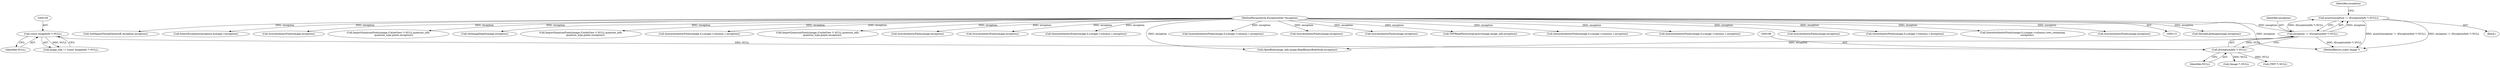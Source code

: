 digraph "0_ImageMagick_f8877abac8e568b2f339cca70c2c3c1b6eaec288@API" {
"1000182" [label="(Call,assert(exception != (ExceptionInfo *) NULL))"];
"1000183" [label="(Call,exception != (ExceptionInfo *) NULL)"];
"1000117" [label="(MethodParameterIn,ExceptionInfo *exception)"];
"1000185" [label="(Call,(ExceptionInfo *) NULL)"];
"1000158" [label="(Call,(const ImageInfo *) NULL)"];
"1003406" [label="(MethodReturn,static Image *)"];
"1003265" [label="(Call,DecodeLabImage(image,exception))"];
"1000182" [label="(Call,assert(exception != (ExceptionInfo *) NULL))"];
"1000158" [label="(Call,(const ImageInfo *) NULL)"];
"1000220" [label="(Call,SetMagickThreadValue(tiff_exception,exception))"];
"1001546" [label="(Call,InheritException(exception,&image->exception))"];
"1002990" [label="(Call,SyncAuthenticPixels(image,exception))"];
"1002244" [label="(Call,ImportQuantumPixels(image,(CacheView *) NULL,quantum_info,\n              quantum_type,pixels,exception))"];
"1000184" [label="(Identifier,exception)"];
"1001494" [label="(Call,GetImageDepth(image,exception))"];
"1002066" [label="(Call,ImportQuantumPixels(image,(CacheView *) NULL,quantum_info,\n            quantum_type,pixels,exception))"];
"1003218" [label="(Call,SyncAuthenticPixels(image,exception))"];
"1000187" [label="(Identifier,NULL)"];
"1000215" [label="(Call,(Image *) NULL)"];
"1000118" [label="(Block,)"];
"1003137" [label="(Call,QueueAuthenticPixels(image,0,y,image->columns,1,exception))"];
"1000191" [label="(Identifier,exception)"];
"1002048" [label="(Call,QueueAuthenticPixels(image,0,y,image->columns,1,exception))"];
"1000160" [label="(Identifier,NULL)"];
"1002255" [label="(Call,SyncAuthenticPixels(image,exception))"];
"1002450" [label="(Call,SyncAuthenticPixels(image,exception))"];
"1003376" [label="(Call,TIFFReadPhotoshopLayers(image,image_info,exception))"];
"1002329" [label="(Call,QueueAuthenticPixels(image,0,y,image->columns,1,exception))"];
"1002510" [label="(Call,QueueAuthenticPixels(image,0,y,image->columns,1,exception))"];
"1000156" [label="(Call,image_info != (const ImageInfo *) NULL)"];
"1001849" [label="(Call,QueueAuthenticPixels(image,0,y,image->columns,1,exception))"];
"1000117" [label="(MethodParameterIn,ExceptionInfo *exception)"];
"1000183" [label="(Call,exception != (ExceptionInfo *) NULL)"];
"1001867" [label="(Call,ImportQuantumPixels(image,(CacheView *) NULL,quantum_info,\n            quantum_type,pixels,exception))"];
"1000200" [label="(Call,OpenBlob(image_info,image,ReadBinaryBlobMode,exception))"];
"1002629" [label="(Call,SyncAuthenticPixels(image,exception))"];
"1001878" [label="(Call,SyncAuthenticPixels(image,exception))"];
"1002158" [label="(Call,GetAuthenticPixels(image,0,y,image->columns,1,exception))"];
"1000243" [label="(Call,(TIFF *) NULL)"];
"1002785" [label="(Call,QueueAuthenticPixels(image,0,y,image->columns,rows_remaining,\n            exception))"];
"1000185" [label="(Call,(ExceptionInfo *) NULL)"];
"1002077" [label="(Call,SyncAuthenticPixels(image,exception))"];
"1000182" -> "1000118"  [label="AST: "];
"1000182" -> "1000183"  [label="CFG: "];
"1000183" -> "1000182"  [label="AST: "];
"1000191" -> "1000182"  [label="CFG: "];
"1000182" -> "1003406"  [label="DDG: assert(exception != (ExceptionInfo *) NULL)"];
"1000182" -> "1003406"  [label="DDG: exception != (ExceptionInfo *) NULL"];
"1000183" -> "1000182"  [label="DDG: exception"];
"1000183" -> "1000182"  [label="DDG: (ExceptionInfo *) NULL"];
"1000183" -> "1000185"  [label="CFG: "];
"1000184" -> "1000183"  [label="AST: "];
"1000185" -> "1000183"  [label="AST: "];
"1000183" -> "1003406"  [label="DDG: (ExceptionInfo *) NULL"];
"1000117" -> "1000183"  [label="DDG: exception"];
"1000185" -> "1000183"  [label="DDG: NULL"];
"1000183" -> "1000200"  [label="DDG: exception"];
"1000117" -> "1000115"  [label="AST: "];
"1000117" -> "1003406"  [label="DDG: exception"];
"1000117" -> "1000200"  [label="DDG: exception"];
"1000117" -> "1000220"  [label="DDG: exception"];
"1000117" -> "1001494"  [label="DDG: exception"];
"1000117" -> "1001546"  [label="DDG: exception"];
"1000117" -> "1001849"  [label="DDG: exception"];
"1000117" -> "1001867"  [label="DDG: exception"];
"1000117" -> "1001878"  [label="DDG: exception"];
"1000117" -> "1002048"  [label="DDG: exception"];
"1000117" -> "1002066"  [label="DDG: exception"];
"1000117" -> "1002077"  [label="DDG: exception"];
"1000117" -> "1002158"  [label="DDG: exception"];
"1000117" -> "1002244"  [label="DDG: exception"];
"1000117" -> "1002255"  [label="DDG: exception"];
"1000117" -> "1002329"  [label="DDG: exception"];
"1000117" -> "1002450"  [label="DDG: exception"];
"1000117" -> "1002510"  [label="DDG: exception"];
"1000117" -> "1002629"  [label="DDG: exception"];
"1000117" -> "1002785"  [label="DDG: exception"];
"1000117" -> "1002990"  [label="DDG: exception"];
"1000117" -> "1003137"  [label="DDG: exception"];
"1000117" -> "1003218"  [label="DDG: exception"];
"1000117" -> "1003265"  [label="DDG: exception"];
"1000117" -> "1003376"  [label="DDG: exception"];
"1000185" -> "1000187"  [label="CFG: "];
"1000186" -> "1000185"  [label="AST: "];
"1000187" -> "1000185"  [label="AST: "];
"1000158" -> "1000185"  [label="DDG: NULL"];
"1000185" -> "1000215"  [label="DDG: NULL"];
"1000185" -> "1000243"  [label="DDG: NULL"];
"1000158" -> "1000156"  [label="AST: "];
"1000158" -> "1000160"  [label="CFG: "];
"1000159" -> "1000158"  [label="AST: "];
"1000160" -> "1000158"  [label="AST: "];
"1000156" -> "1000158"  [label="CFG: "];
"1000158" -> "1000156"  [label="DDG: NULL"];
}
